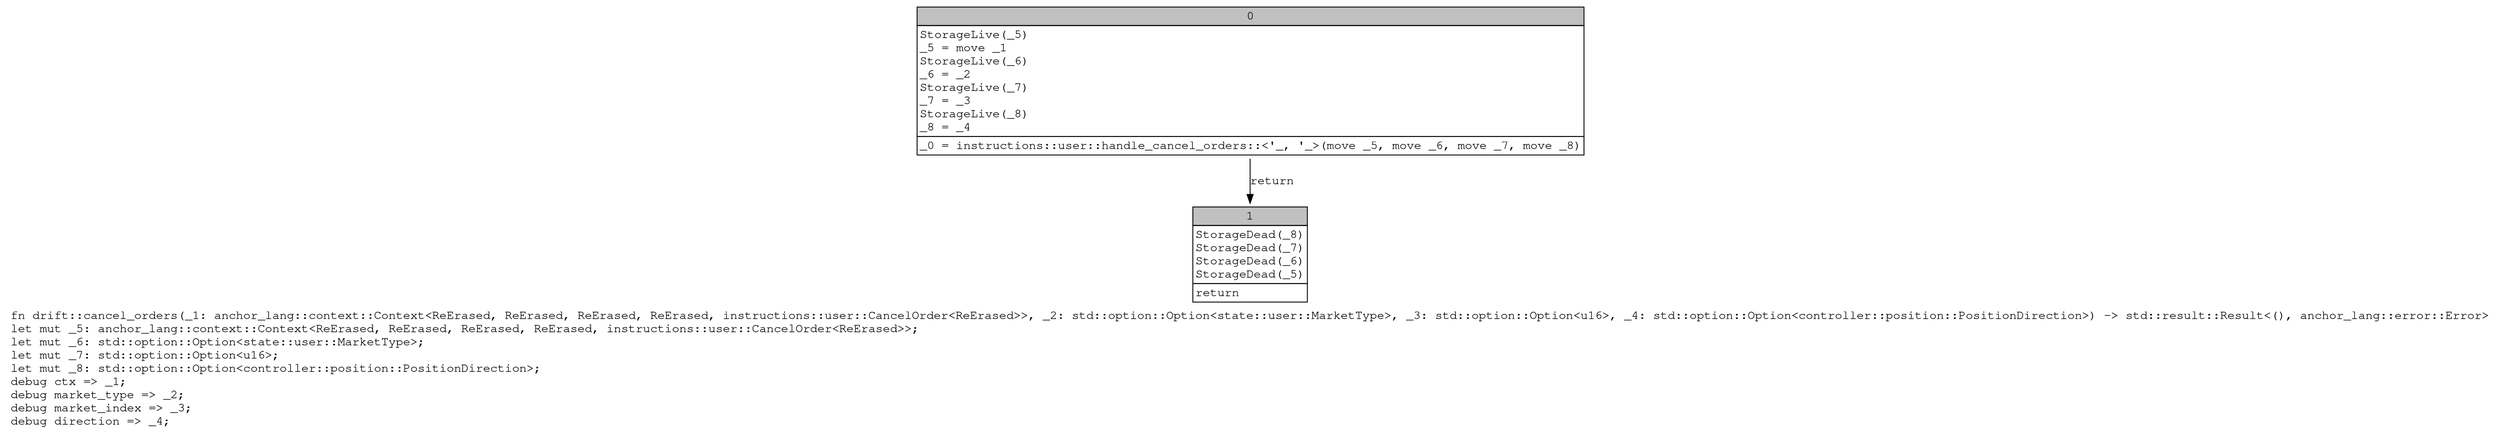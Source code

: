 digraph Mir_0_19821 {
    graph [fontname="Courier, monospace"];
    node [fontname="Courier, monospace"];
    edge [fontname="Courier, monospace"];
    label=<fn drift::cancel_orders(_1: anchor_lang::context::Context&lt;ReErased, ReErased, ReErased, ReErased, instructions::user::CancelOrder&lt;ReErased&gt;&gt;, _2: std::option::Option&lt;state::user::MarketType&gt;, _3: std::option::Option&lt;u16&gt;, _4: std::option::Option&lt;controller::position::PositionDirection&gt;) -&gt; std::result::Result&lt;(), anchor_lang::error::Error&gt;<br align="left"/>let mut _5: anchor_lang::context::Context&lt;ReErased, ReErased, ReErased, ReErased, instructions::user::CancelOrder&lt;ReErased&gt;&gt;;<br align="left"/>let mut _6: std::option::Option&lt;state::user::MarketType&gt;;<br align="left"/>let mut _7: std::option::Option&lt;u16&gt;;<br align="left"/>let mut _8: std::option::Option&lt;controller::position::PositionDirection&gt;;<br align="left"/>debug ctx =&gt; _1;<br align="left"/>debug market_type =&gt; _2;<br align="left"/>debug market_index =&gt; _3;<br align="left"/>debug direction =&gt; _4;<br align="left"/>>;
    bb0__0_19821 [shape="none", label=<<table border="0" cellborder="1" cellspacing="0"><tr><td bgcolor="gray" align="center" colspan="1">0</td></tr><tr><td align="left" balign="left">StorageLive(_5)<br/>_5 = move _1<br/>StorageLive(_6)<br/>_6 = _2<br/>StorageLive(_7)<br/>_7 = _3<br/>StorageLive(_8)<br/>_8 = _4<br/></td></tr><tr><td align="left">_0 = instructions::user::handle_cancel_orders::&lt;'_, '_&gt;(move _5, move _6, move _7, move _8)</td></tr></table>>];
    bb1__0_19821 [shape="none", label=<<table border="0" cellborder="1" cellspacing="0"><tr><td bgcolor="gray" align="center" colspan="1">1</td></tr><tr><td align="left" balign="left">StorageDead(_8)<br/>StorageDead(_7)<br/>StorageDead(_6)<br/>StorageDead(_5)<br/></td></tr><tr><td align="left">return</td></tr></table>>];
    bb0__0_19821 -> bb1__0_19821 [label="return"];
}
